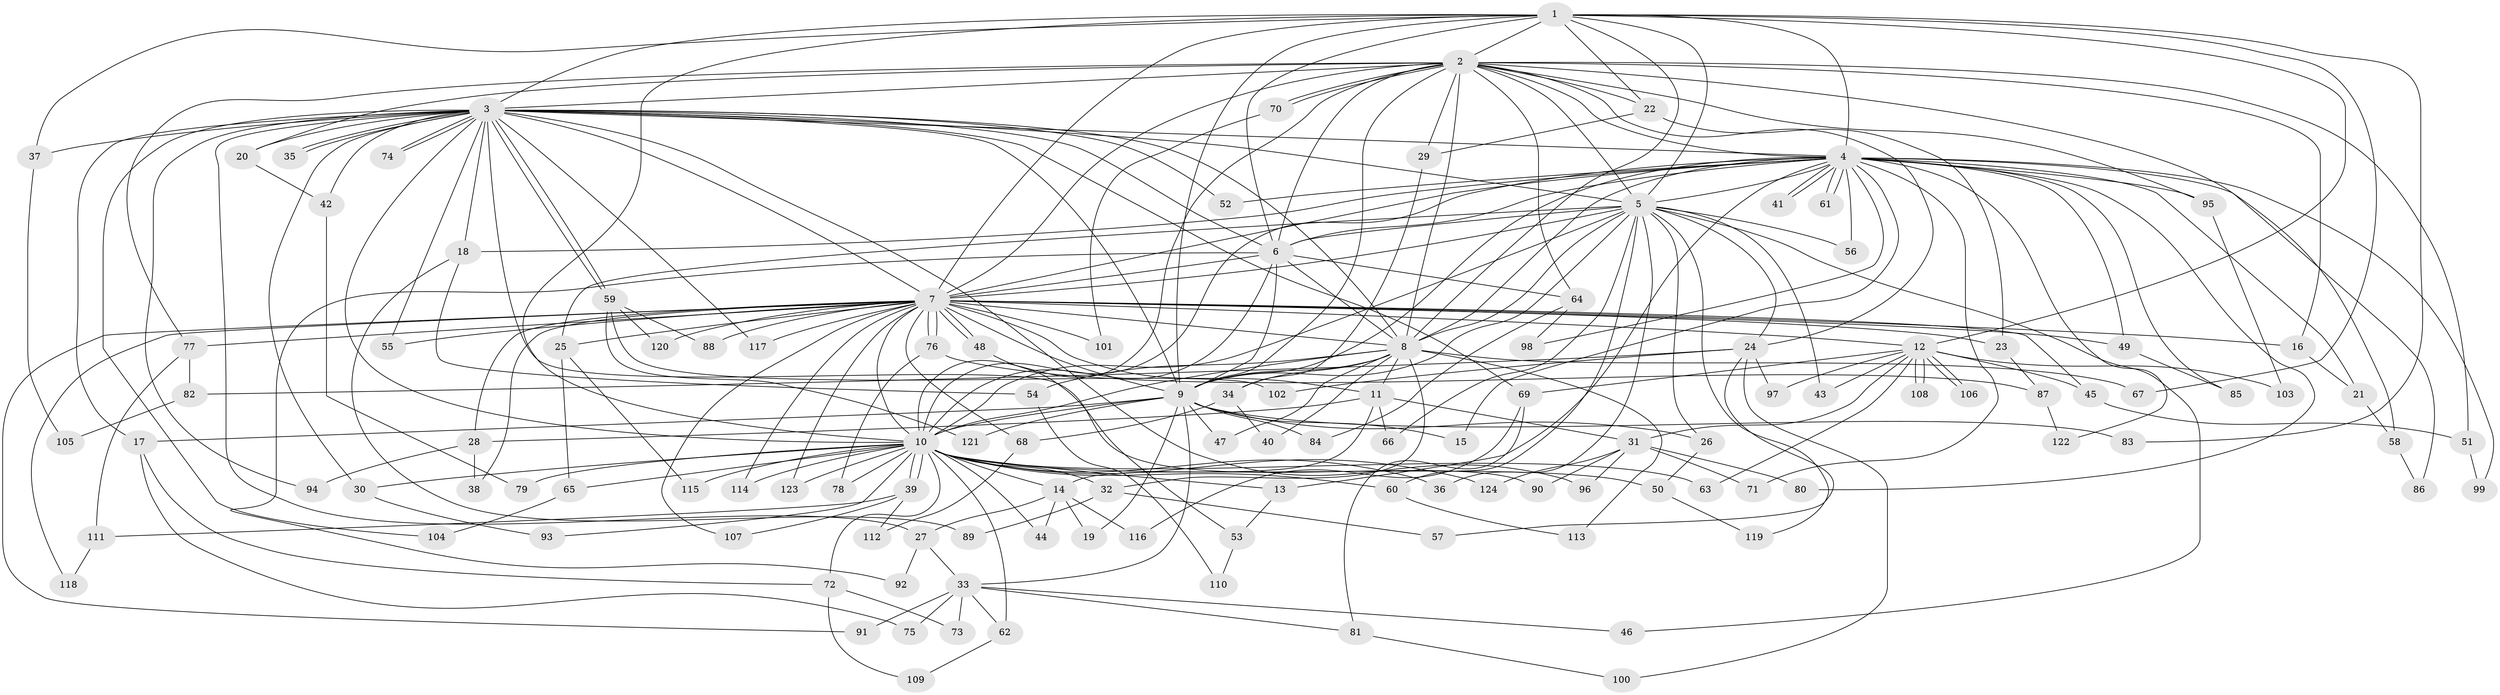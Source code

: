 // coarse degree distribution, {12: 0.010638297872340425, 20: 0.010638297872340425, 36: 0.010638297872340425, 26: 0.02127659574468085, 16: 0.02127659574468085, 30: 0.010638297872340425, 11: 0.010638297872340425, 15: 0.010638297872340425, 3: 0.2127659574468085, 6: 0.02127659574468085, 2: 0.5212765957446809, 4: 0.07446808510638298, 5: 0.0425531914893617, 7: 0.010638297872340425, 9: 0.010638297872340425}
// Generated by graph-tools (version 1.1) at 2025/41/03/06/25 10:41:38]
// undirected, 124 vertices, 273 edges
graph export_dot {
graph [start="1"]
  node [color=gray90,style=filled];
  1;
  2;
  3;
  4;
  5;
  6;
  7;
  8;
  9;
  10;
  11;
  12;
  13;
  14;
  15;
  16;
  17;
  18;
  19;
  20;
  21;
  22;
  23;
  24;
  25;
  26;
  27;
  28;
  29;
  30;
  31;
  32;
  33;
  34;
  35;
  36;
  37;
  38;
  39;
  40;
  41;
  42;
  43;
  44;
  45;
  46;
  47;
  48;
  49;
  50;
  51;
  52;
  53;
  54;
  55;
  56;
  57;
  58;
  59;
  60;
  61;
  62;
  63;
  64;
  65;
  66;
  67;
  68;
  69;
  70;
  71;
  72;
  73;
  74;
  75;
  76;
  77;
  78;
  79;
  80;
  81;
  82;
  83;
  84;
  85;
  86;
  87;
  88;
  89;
  90;
  91;
  92;
  93;
  94;
  95;
  96;
  97;
  98;
  99;
  100;
  101;
  102;
  103;
  104;
  105;
  106;
  107;
  108;
  109;
  110;
  111;
  112;
  113;
  114;
  115;
  116;
  117;
  118;
  119;
  120;
  121;
  122;
  123;
  124;
  1 -- 2;
  1 -- 3;
  1 -- 4;
  1 -- 5;
  1 -- 6;
  1 -- 7;
  1 -- 8;
  1 -- 9;
  1 -- 10;
  1 -- 12;
  1 -- 22;
  1 -- 37;
  1 -- 67;
  1 -- 83;
  2 -- 3;
  2 -- 4;
  2 -- 5;
  2 -- 6;
  2 -- 7;
  2 -- 8;
  2 -- 9;
  2 -- 10;
  2 -- 16;
  2 -- 20;
  2 -- 22;
  2 -- 24;
  2 -- 29;
  2 -- 51;
  2 -- 58;
  2 -- 64;
  2 -- 70;
  2 -- 70;
  2 -- 77;
  2 -- 95;
  3 -- 4;
  3 -- 5;
  3 -- 6;
  3 -- 7;
  3 -- 8;
  3 -- 9;
  3 -- 10;
  3 -- 17;
  3 -- 18;
  3 -- 20;
  3 -- 27;
  3 -- 30;
  3 -- 35;
  3 -- 35;
  3 -- 37;
  3 -- 42;
  3 -- 52;
  3 -- 55;
  3 -- 59;
  3 -- 59;
  3 -- 69;
  3 -- 74;
  3 -- 74;
  3 -- 90;
  3 -- 94;
  3 -- 96;
  3 -- 104;
  3 -- 117;
  4 -- 5;
  4 -- 6;
  4 -- 7;
  4 -- 8;
  4 -- 9;
  4 -- 10;
  4 -- 13;
  4 -- 15;
  4 -- 18;
  4 -- 21;
  4 -- 41;
  4 -- 41;
  4 -- 49;
  4 -- 52;
  4 -- 56;
  4 -- 61;
  4 -- 61;
  4 -- 71;
  4 -- 80;
  4 -- 85;
  4 -- 86;
  4 -- 95;
  4 -- 98;
  4 -- 99;
  4 -- 122;
  5 -- 6;
  5 -- 7;
  5 -- 8;
  5 -- 9;
  5 -- 10;
  5 -- 24;
  5 -- 25;
  5 -- 26;
  5 -- 36;
  5 -- 43;
  5 -- 46;
  5 -- 56;
  5 -- 60;
  5 -- 66;
  5 -- 119;
  6 -- 7;
  6 -- 8;
  6 -- 9;
  6 -- 10;
  6 -- 64;
  6 -- 92;
  7 -- 8;
  7 -- 9;
  7 -- 10;
  7 -- 11;
  7 -- 12;
  7 -- 16;
  7 -- 23;
  7 -- 25;
  7 -- 28;
  7 -- 38;
  7 -- 45;
  7 -- 48;
  7 -- 48;
  7 -- 49;
  7 -- 55;
  7 -- 68;
  7 -- 76;
  7 -- 76;
  7 -- 77;
  7 -- 88;
  7 -- 91;
  7 -- 101;
  7 -- 107;
  7 -- 114;
  7 -- 117;
  7 -- 118;
  7 -- 120;
  7 -- 123;
  8 -- 9;
  8 -- 10;
  8 -- 11;
  8 -- 32;
  8 -- 34;
  8 -- 40;
  8 -- 47;
  8 -- 54;
  8 -- 67;
  8 -- 113;
  9 -- 10;
  9 -- 15;
  9 -- 17;
  9 -- 19;
  9 -- 26;
  9 -- 33;
  9 -- 47;
  9 -- 83;
  9 -- 84;
  9 -- 121;
  10 -- 13;
  10 -- 14;
  10 -- 30;
  10 -- 32;
  10 -- 36;
  10 -- 39;
  10 -- 39;
  10 -- 44;
  10 -- 50;
  10 -- 60;
  10 -- 62;
  10 -- 63;
  10 -- 65;
  10 -- 72;
  10 -- 78;
  10 -- 79;
  10 -- 93;
  10 -- 114;
  10 -- 115;
  10 -- 123;
  10 -- 124;
  11 -- 14;
  11 -- 28;
  11 -- 31;
  11 -- 66;
  12 -- 31;
  12 -- 43;
  12 -- 45;
  12 -- 63;
  12 -- 69;
  12 -- 97;
  12 -- 103;
  12 -- 106;
  12 -- 106;
  12 -- 108;
  12 -- 108;
  13 -- 53;
  14 -- 19;
  14 -- 27;
  14 -- 44;
  14 -- 116;
  16 -- 21;
  17 -- 72;
  17 -- 75;
  18 -- 54;
  18 -- 89;
  20 -- 42;
  21 -- 58;
  22 -- 23;
  22 -- 29;
  23 -- 87;
  24 -- 57;
  24 -- 82;
  24 -- 97;
  24 -- 100;
  24 -- 102;
  25 -- 65;
  25 -- 115;
  26 -- 50;
  27 -- 33;
  27 -- 92;
  28 -- 38;
  28 -- 94;
  29 -- 34;
  30 -- 93;
  31 -- 71;
  31 -- 80;
  31 -- 90;
  31 -- 96;
  31 -- 124;
  32 -- 57;
  32 -- 89;
  33 -- 46;
  33 -- 62;
  33 -- 73;
  33 -- 75;
  33 -- 81;
  33 -- 91;
  34 -- 40;
  34 -- 68;
  37 -- 105;
  39 -- 107;
  39 -- 111;
  39 -- 112;
  42 -- 79;
  45 -- 51;
  48 -- 53;
  49 -- 85;
  50 -- 119;
  51 -- 99;
  53 -- 110;
  54 -- 110;
  58 -- 86;
  59 -- 88;
  59 -- 102;
  59 -- 120;
  59 -- 121;
  60 -- 113;
  62 -- 109;
  64 -- 84;
  64 -- 98;
  65 -- 104;
  68 -- 112;
  69 -- 81;
  69 -- 116;
  70 -- 101;
  72 -- 73;
  72 -- 109;
  76 -- 78;
  76 -- 87;
  77 -- 82;
  77 -- 111;
  81 -- 100;
  82 -- 105;
  87 -- 122;
  95 -- 103;
  111 -- 118;
}
